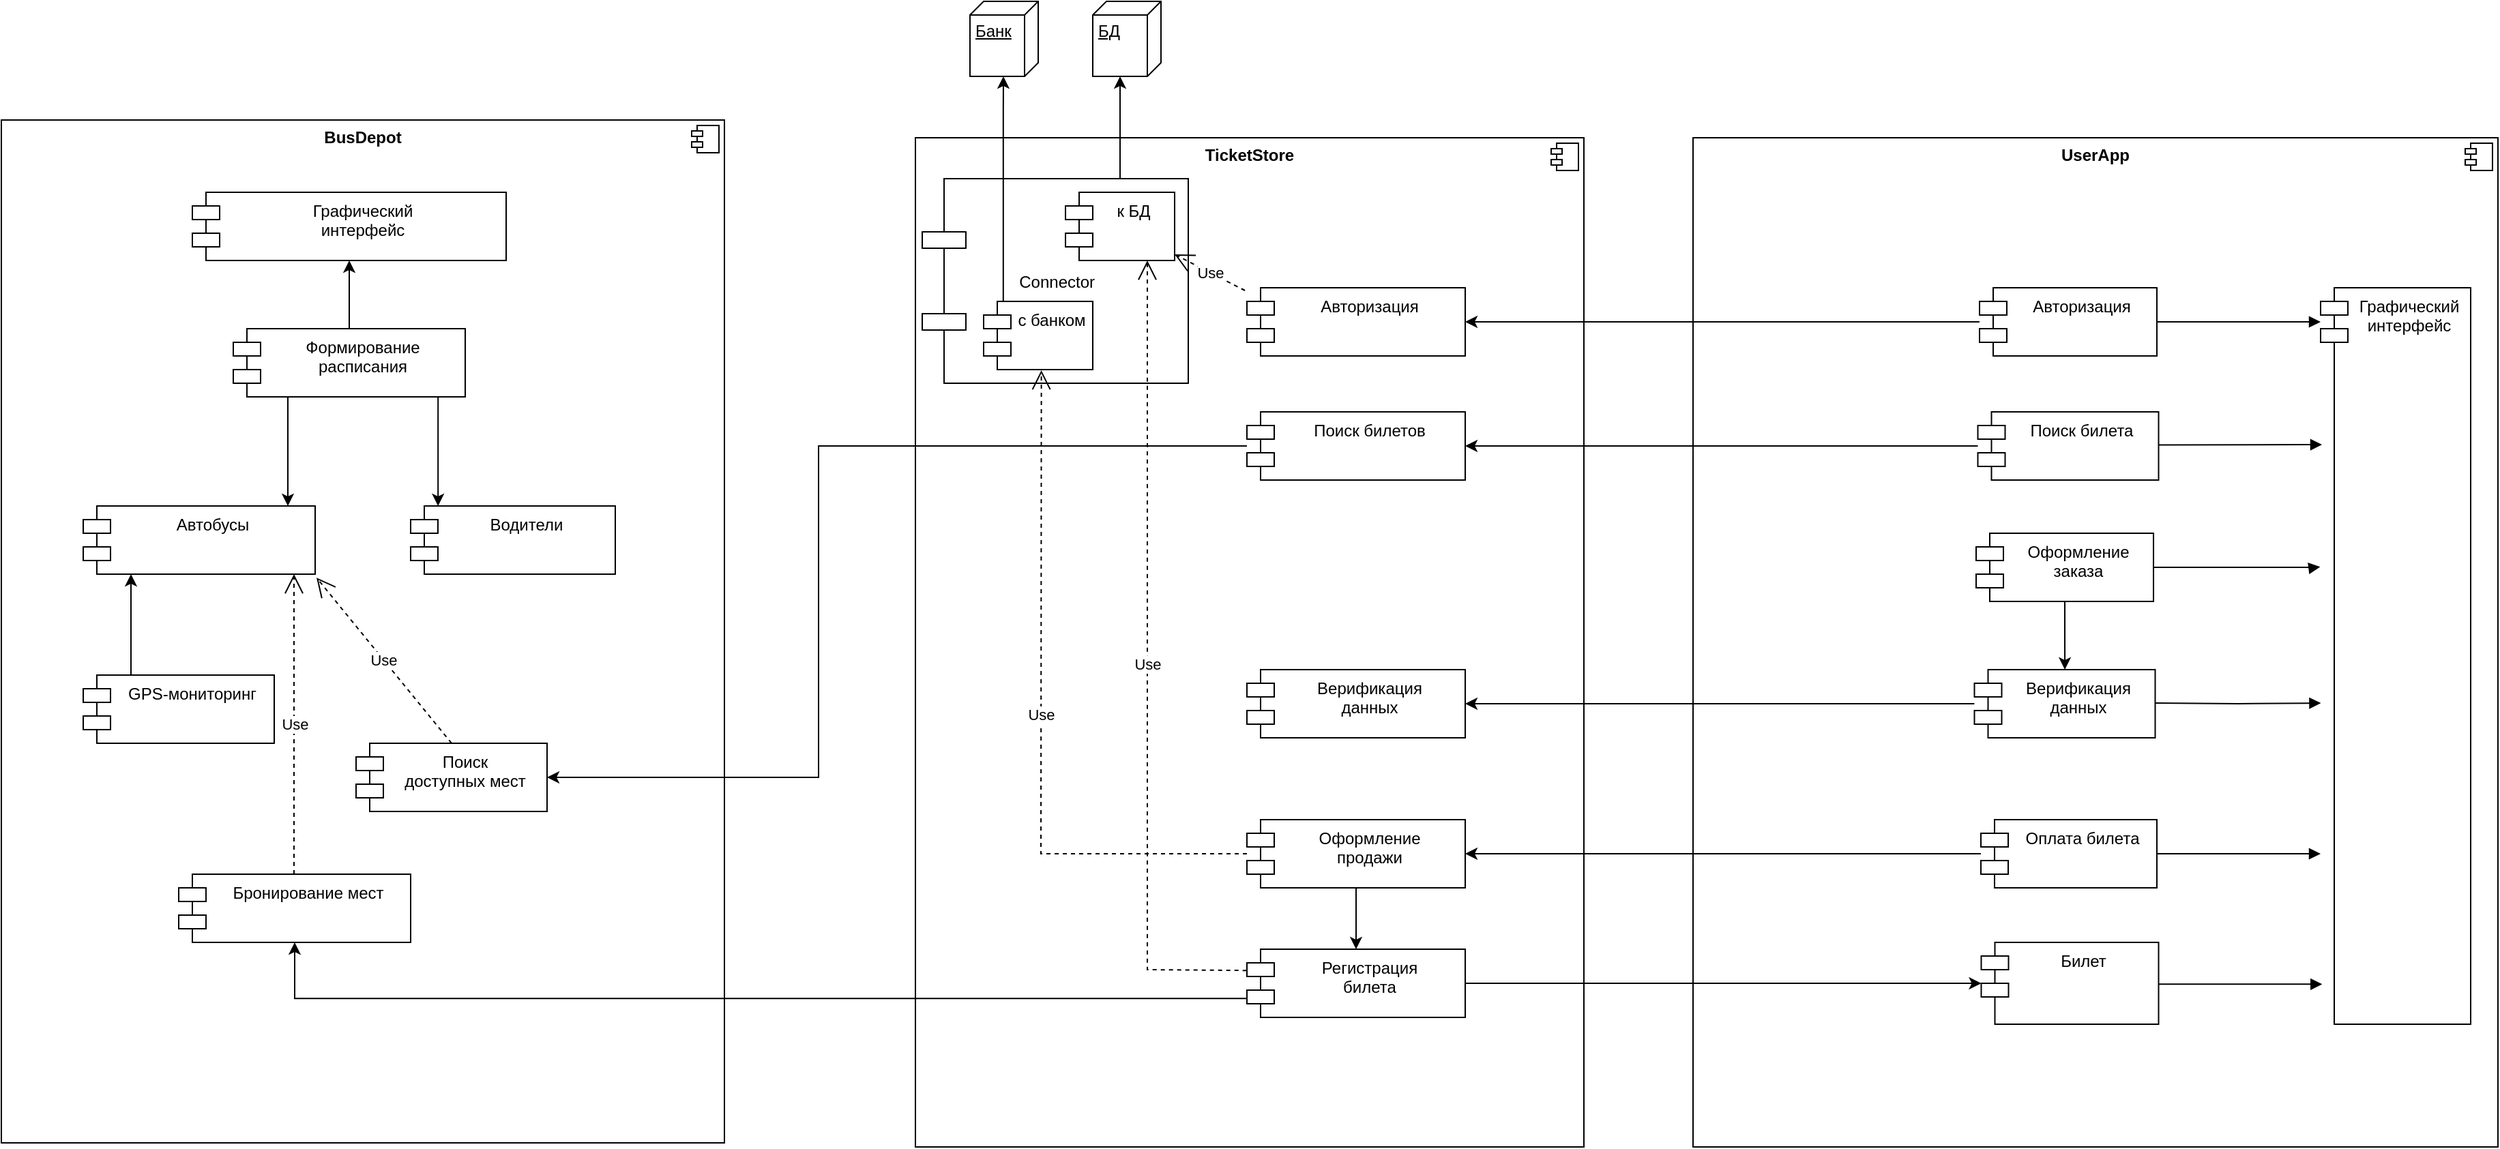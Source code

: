 <mxfile version="12.1.3" type="device" pages="1"><diagram id="ekKZTvuo0g5NLbzUpZqp" name="Страница 1"><mxGraphModel dx="3571" dy="1048" grid="1" gridSize="10" guides="1" tooltips="1" connect="1" arrows="1" fold="1" page="1" pageScale="1" pageWidth="827" pageHeight="1169" math="0" shadow="0"><root><mxCell id="0"/><mxCell id="1" parent="0"/><mxCell id="01BhxDsGnOedd6ZD7mwU-77" value="&lt;p style=&quot;margin:0px;margin-top:6px;text-align:center;&quot;&gt;&lt;b&gt;BusDepot&lt;/b&gt;&lt;/p&gt;" style="align=left;overflow=fill;html=1;dropTarget=0;" parent="1" vertex="1"><mxGeometry x="-1070" y="127" width="530" height="750" as="geometry"/></mxCell><mxCell id="01BhxDsGnOedd6ZD7mwU-78" value="" style="shape=component;jettyWidth=8;jettyHeight=4;" parent="01BhxDsGnOedd6ZD7mwU-77" vertex="1"><mxGeometry x="1" width="20" height="20" relative="1" as="geometry"><mxPoint x="-24" y="4" as="offset"/></mxGeometry></mxCell><mxCell id="01BhxDsGnOedd6ZD7mwU-10" value="&lt;p style=&quot;margin:0px;margin-top:6px;text-align:center;&quot;&gt;&lt;b&gt;TicketStore&lt;/b&gt;&lt;/p&gt;" style="align=left;overflow=fill;html=1;dropTarget=0;" parent="1" vertex="1"><mxGeometry x="-400" y="140" width="490" height="740" as="geometry"/></mxCell><mxCell id="01BhxDsGnOedd6ZD7mwU-11" value="" style="shape=component;jettyWidth=8;jettyHeight=4;" parent="01BhxDsGnOedd6ZD7mwU-10" vertex="1"><mxGeometry x="1" width="20" height="20" relative="1" as="geometry"><mxPoint x="-24" y="4" as="offset"/></mxGeometry></mxCell><mxCell id="01BhxDsGnOedd6ZD7mwU-200" style="edgeStyle=orthogonalEdgeStyle;rounded=0;orthogonalLoop=1;jettySize=auto;html=1;exitX=-0.003;exitY=0.722;exitDx=0;exitDy=0;exitPerimeter=0;entryX=0.5;entryY=1;entryDx=0;entryDy=0;" parent="1" source="01BhxDsGnOedd6ZD7mwU-102" target="01BhxDsGnOedd6ZD7mwU-177" edge="1"><mxGeometry relative="1" as="geometry"><mxPoint x="-148" y="750.588" as="sourcePoint"/><mxPoint x="-840.941" y="730" as="targetPoint"/><Array as="points"><mxPoint x="-855" y="771"/></Array></mxGeometry></mxCell><mxCell id="01BhxDsGnOedd6ZD7mwU-1" value="&lt;p style=&quot;margin:0px;margin-top:6px;text-align:center;&quot;&gt;&lt;b&gt;UserApp&lt;/b&gt;&lt;/p&gt;" style="align=left;overflow=fill;html=1;dropTarget=0;" parent="1" vertex="1"><mxGeometry x="170" y="140" width="590" height="740" as="geometry"/></mxCell><mxCell id="01BhxDsGnOedd6ZD7mwU-2" value="" style="shape=component;jettyWidth=8;jettyHeight=4;" parent="01BhxDsGnOedd6ZD7mwU-1" vertex="1"><mxGeometry x="1" width="20" height="20" relative="1" as="geometry"><mxPoint x="-24" y="4" as="offset"/></mxGeometry></mxCell><mxCell id="01BhxDsGnOedd6ZD7mwU-3" value="Графический &#10;интерфейс" style="shape=module;align=left;spacingLeft=20;align=center;verticalAlign=top;" parent="1" vertex="1"><mxGeometry x="630" y="250" width="110" height="540" as="geometry"/></mxCell><mxCell id="01BhxDsGnOedd6ZD7mwU-187" style="edgeStyle=orthogonalEdgeStyle;rounded=0;orthogonalLoop=1;jettySize=auto;html=1;" parent="1" source="01BhxDsGnOedd6ZD7mwU-4" target="01BhxDsGnOedd6ZD7mwU-19" edge="1"><mxGeometry relative="1" as="geometry"/></mxCell><mxCell id="01BhxDsGnOedd6ZD7mwU-4" value="Авторизация" style="shape=module;align=left;spacingLeft=20;align=center;verticalAlign=top;" parent="1" vertex="1"><mxGeometry x="380" y="250" width="130" height="50" as="geometry"/></mxCell><mxCell id="01BhxDsGnOedd6ZD7mwU-188" style="edgeStyle=orthogonalEdgeStyle;rounded=0;orthogonalLoop=1;jettySize=auto;html=1;" parent="1" source="01BhxDsGnOedd6ZD7mwU-5" target="01BhxDsGnOedd6ZD7mwU-12" edge="1"><mxGeometry relative="1" as="geometry"/></mxCell><mxCell id="01BhxDsGnOedd6ZD7mwU-5" value="Поиск билета" style="shape=module;align=left;spacingLeft=20;align=center;verticalAlign=top;" parent="1" vertex="1"><mxGeometry x="378.75" y="341" width="132.5" height="50" as="geometry"/></mxCell><mxCell id="01BhxDsGnOedd6ZD7mwU-191" style="edgeStyle=orthogonalEdgeStyle;rounded=0;orthogonalLoop=1;jettySize=auto;html=1;entryX=1;entryY=0.5;entryDx=0;entryDy=0;" parent="1" source="01BhxDsGnOedd6ZD7mwU-6" target="01BhxDsGnOedd6ZD7mwU-16" edge="1"><mxGeometry relative="1" as="geometry"/></mxCell><mxCell id="01BhxDsGnOedd6ZD7mwU-6" value="Оплата билета" style="shape=module;align=left;spacingLeft=20;align=center;verticalAlign=top;" parent="1" vertex="1"><mxGeometry x="381" y="640" width="129" height="50" as="geometry"/></mxCell><mxCell id="01BhxDsGnOedd6ZD7mwU-192" style="edgeStyle=orthogonalEdgeStyle;rounded=0;orthogonalLoop=1;jettySize=auto;html=1;" parent="1" source="01BhxDsGnOedd6ZD7mwU-7" target="01BhxDsGnOedd6ZD7mwU-8" edge="1"><mxGeometry relative="1" as="geometry"/></mxCell><mxCell id="01BhxDsGnOedd6ZD7mwU-7" value="Оформление&#10;заказа" style="shape=module;align=left;spacingLeft=20;align=center;verticalAlign=top;" parent="1" vertex="1"><mxGeometry x="377.5" y="430" width="130" height="50" as="geometry"/></mxCell><mxCell id="01BhxDsGnOedd6ZD7mwU-190" style="edgeStyle=orthogonalEdgeStyle;rounded=0;orthogonalLoop=1;jettySize=auto;html=1;" parent="1" source="01BhxDsGnOedd6ZD7mwU-8" target="01BhxDsGnOedd6ZD7mwU-13" edge="1"><mxGeometry relative="1" as="geometry"/></mxCell><mxCell id="01BhxDsGnOedd6ZD7mwU-8" value="Верификация&#10;данных" style="shape=module;align=left;spacingLeft=20;align=center;verticalAlign=top;" parent="1" vertex="1"><mxGeometry x="376.25" y="530" width="132.5" height="50" as="geometry"/></mxCell><mxCell id="01BhxDsGnOedd6ZD7mwU-9" value="Билет" style="shape=module;align=left;spacingLeft=20;align=center;verticalAlign=top;" parent="1" vertex="1"><mxGeometry x="381.25" y="730" width="130" height="60" as="geometry"/></mxCell><mxCell id="01BhxDsGnOedd6ZD7mwU-202" style="edgeStyle=orthogonalEdgeStyle;rounded=0;orthogonalLoop=1;jettySize=auto;html=1;exitX=0;exitY=0.5;exitDx=0;exitDy=0;entryX=1;entryY=0.5;entryDx=0;entryDy=0;" parent="1" source="01BhxDsGnOedd6ZD7mwU-12" target="01BhxDsGnOedd6ZD7mwU-196" edge="1"><mxGeometry relative="1" as="geometry"><Array as="points"><mxPoint x="-471" y="366"/><mxPoint x="-471" y="609"/></Array></mxGeometry></mxCell><mxCell id="01BhxDsGnOedd6ZD7mwU-12" value="Поиск билетов" style="shape=module;align=left;spacingLeft=20;align=center;verticalAlign=top;" parent="1" vertex="1"><mxGeometry x="-157" y="341" width="160" height="50" as="geometry"/></mxCell><mxCell id="01BhxDsGnOedd6ZD7mwU-13" value="Верификация&#10;данных" style="shape=module;align=left;spacingLeft=20;align=center;verticalAlign=top;" parent="1" vertex="1"><mxGeometry x="-157" y="530" width="160" height="50" as="geometry"/></mxCell><mxCell id="01BhxDsGnOedd6ZD7mwU-101" style="edgeStyle=orthogonalEdgeStyle;rounded=0;orthogonalLoop=1;jettySize=auto;html=1;entryX=0;entryY=0;entryDx=55;entryDy=30;entryPerimeter=0;exitX=0.5;exitY=0;exitDx=0;exitDy=0;" parent="1" source="01BhxDsGnOedd6ZD7mwU-14" target="01BhxDsGnOedd6ZD7mwU-23" edge="1"><mxGeometry relative="1" as="geometry"><Array as="points"><mxPoint x="-250" y="110"/><mxPoint x="-250" y="110"/></Array><mxPoint x="-305" y="190" as="sourcePoint"/></mxGeometry></mxCell><mxCell id="01BhxDsGnOedd6ZD7mwU-201" style="edgeStyle=orthogonalEdgeStyle;rounded=0;orthogonalLoop=1;jettySize=auto;html=1;exitX=0.5;exitY=1;exitDx=0;exitDy=0;" parent="1" source="01BhxDsGnOedd6ZD7mwU-16" target="01BhxDsGnOedd6ZD7mwU-102" edge="1"><mxGeometry relative="1" as="geometry"/></mxCell><mxCell id="01BhxDsGnOedd6ZD7mwU-16" value="Оформление&#10;продажи" style="shape=module;align=left;spacingLeft=20;align=center;verticalAlign=top;" parent="1" vertex="1"><mxGeometry x="-157" y="640" width="160" height="50" as="geometry"/></mxCell><mxCell id="01BhxDsGnOedd6ZD7mwU-19" value="Авторизация" style="shape=module;align=left;spacingLeft=20;align=center;verticalAlign=top;" parent="1" vertex="1"><mxGeometry x="-157" y="250" width="160" height="50" as="geometry"/></mxCell><mxCell id="01BhxDsGnOedd6ZD7mwU-23" value="БД" style="verticalAlign=top;align=left;spacingTop=8;spacingLeft=2;spacingRight=12;shape=cube;size=10;direction=south;fontStyle=4;html=1;" parent="1" vertex="1"><mxGeometry x="-270" y="40" width="50" height="55" as="geometry"/></mxCell><mxCell id="01BhxDsGnOedd6ZD7mwU-25" value="" style="endArrow=block;endFill=1;html=1;edgeStyle=orthogonalEdgeStyle;align=left;verticalAlign=top;rounded=0;exitX=1;exitY=0.5;exitDx=0;exitDy=0;" parent="1" source="01BhxDsGnOedd6ZD7mwU-4" edge="1"><mxGeometry x="-1" relative="1" as="geometry"><mxPoint x="260" y="420" as="sourcePoint"/><mxPoint x="630" y="275" as="targetPoint"/><Array as="points"><mxPoint x="630" y="275"/></Array></mxGeometry></mxCell><mxCell id="01BhxDsGnOedd6ZD7mwU-26" value="" style="edgeLabel;resizable=0;html=1;align=left;verticalAlign=bottom;" parent="01BhxDsGnOedd6ZD7mwU-25" connectable="0" vertex="1"><mxGeometry x="-1" relative="1" as="geometry"/></mxCell><mxCell id="01BhxDsGnOedd6ZD7mwU-49" value="Банк" style="verticalAlign=top;align=left;spacingTop=8;spacingLeft=2;spacingRight=12;shape=cube;size=10;direction=south;fontStyle=4;html=1;" parent="1" vertex="1"><mxGeometry x="-360" y="40" width="50" height="55" as="geometry"/></mxCell><mxCell id="01BhxDsGnOedd6ZD7mwU-108" style="edgeStyle=orthogonalEdgeStyle;rounded=0;orthogonalLoop=1;jettySize=auto;html=1;" parent="1" source="01BhxDsGnOedd6ZD7mwU-102" edge="1" target="01BhxDsGnOedd6ZD7mwU-9"><mxGeometry relative="1" as="geometry"><mxPoint x="370" y="756" as="targetPoint"/><Array as="points"/></mxGeometry></mxCell><mxCell id="01BhxDsGnOedd6ZD7mwU-102" value="Регистрация&#10;билета" style="shape=module;align=left;spacingLeft=20;align=center;verticalAlign=top;" parent="1" vertex="1"><mxGeometry x="-157" y="735" width="160" height="50" as="geometry"/></mxCell><mxCell id="01BhxDsGnOedd6ZD7mwU-193" style="edgeStyle=orthogonalEdgeStyle;rounded=0;orthogonalLoop=1;jettySize=auto;html=1;" parent="1" source="01BhxDsGnOedd6ZD7mwU-103" target="01BhxDsGnOedd6ZD7mwU-104" edge="1"><mxGeometry relative="1" as="geometry"><Array as="points"><mxPoint x="-860" y="390"/><mxPoint x="-860" y="390"/></Array></mxGeometry></mxCell><mxCell id="01BhxDsGnOedd6ZD7mwU-194" style="edgeStyle=orthogonalEdgeStyle;rounded=0;orthogonalLoop=1;jettySize=auto;html=1;exitX=0.883;exitY=0.999;exitDx=0;exitDy=0;exitPerimeter=0;" parent="1" source="01BhxDsGnOedd6ZD7mwU-103" target="01BhxDsGnOedd6ZD7mwU-155" edge="1"><mxGeometry relative="1" as="geometry"><Array as="points"><mxPoint x="-750" y="390"/><mxPoint x="-750" y="390"/></Array></mxGeometry></mxCell><mxCell id="01BhxDsGnOedd6ZD7mwU-205" style="edgeStyle=orthogonalEdgeStyle;rounded=0;orthogonalLoop=1;jettySize=auto;html=1;exitX=0.5;exitY=0;exitDx=0;exitDy=0;entryX=0.5;entryY=1;entryDx=0;entryDy=0;" parent="1" source="01BhxDsGnOedd6ZD7mwU-103" target="01BhxDsGnOedd6ZD7mwU-204" edge="1"><mxGeometry relative="1" as="geometry"/></mxCell><mxCell id="01BhxDsGnOedd6ZD7mwU-103" value="Формирование&#10;расписания" style="shape=module;align=left;spacingLeft=20;align=center;verticalAlign=top;" parent="1" vertex="1"><mxGeometry x="-900" y="280" width="170" height="50" as="geometry"/></mxCell><mxCell id="01BhxDsGnOedd6ZD7mwU-104" value="Автобусы" style="shape=module;align=left;spacingLeft=20;align=center;verticalAlign=top;" parent="1" vertex="1"><mxGeometry x="-1010" y="410" width="170" height="50" as="geometry"/></mxCell><mxCell id="01BhxDsGnOedd6ZD7mwU-155" value="Водители" style="shape=module;align=left;spacingLeft=20;align=center;verticalAlign=top;" parent="1" vertex="1"><mxGeometry x="-770" y="410" width="150" height="50" as="geometry"/></mxCell><mxCell id="01BhxDsGnOedd6ZD7mwU-177" value="Бронирование мест" style="shape=module;align=left;spacingLeft=20;align=center;verticalAlign=top;" parent="1" vertex="1"><mxGeometry x="-940" y="680" width="170" height="50" as="geometry"/></mxCell><mxCell id="01BhxDsGnOedd6ZD7mwU-195" style="edgeStyle=orthogonalEdgeStyle;rounded=0;orthogonalLoop=1;jettySize=auto;html=1;exitX=0.25;exitY=0;exitDx=0;exitDy=0;" parent="1" source="01BhxDsGnOedd6ZD7mwU-186" target="01BhxDsGnOedd6ZD7mwU-104" edge="1"><mxGeometry relative="1" as="geometry"><Array as="points"><mxPoint x="-975" y="480"/><mxPoint x="-975" y="480"/></Array></mxGeometry></mxCell><mxCell id="01BhxDsGnOedd6ZD7mwU-186" value="GPS-мониторинг" style="shape=module;align=left;spacingLeft=20;align=center;verticalAlign=top;" parent="1" vertex="1"><mxGeometry x="-1010" y="534" width="140" height="50" as="geometry"/></mxCell><mxCell id="01BhxDsGnOedd6ZD7mwU-196" value="Поиск&#10;доступных мест" style="shape=module;align=left;spacingLeft=20;align=center;verticalAlign=top;" parent="1" vertex="1"><mxGeometry x="-810" y="584" width="140" height="50" as="geometry"/></mxCell><mxCell id="01BhxDsGnOedd6ZD7mwU-197" value="Use" style="endArrow=open;endSize=12;dashed=1;html=1;rounded=0;exitX=0.5;exitY=0;exitDx=0;exitDy=0;entryX=1.006;entryY=1.052;entryDx=0;entryDy=0;entryPerimeter=0;" parent="1" source="01BhxDsGnOedd6ZD7mwU-196" target="01BhxDsGnOedd6ZD7mwU-104" edge="1"><mxGeometry width="160" relative="1" as="geometry"><mxPoint x="-620" y="460" as="sourcePoint"/><mxPoint x="-460" y="460" as="targetPoint"/></mxGeometry></mxCell><mxCell id="01BhxDsGnOedd6ZD7mwU-198" value="Use" style="endArrow=open;endSize=12;dashed=1;html=1;rounded=0;exitX=0.25;exitY=0;exitDx=0;exitDy=0;entryX=0.75;entryY=1;entryDx=0;entryDy=0;" parent="1" edge="1"><mxGeometry width="160" relative="1" as="geometry"><mxPoint x="-855.5" y="680" as="sourcePoint"/><mxPoint x="-855.5" y="460" as="targetPoint"/></mxGeometry></mxCell><mxCell id="01BhxDsGnOedd6ZD7mwU-204" value="Графический &#10;интерфейс" style="shape=module;align=left;spacingLeft=20;align=center;verticalAlign=top;" parent="1" vertex="1"><mxGeometry x="-930" y="180" width="230" height="50" as="geometry"/></mxCell><mxCell id="HljSFJ6RxH_rl175WvOG-1" value="" style="endArrow=block;endFill=1;html=1;edgeStyle=orthogonalEdgeStyle;align=left;verticalAlign=top;rounded=0;exitX=1;exitY=0.5;exitDx=0;exitDy=0;" edge="1" parent="1"><mxGeometry x="-1" relative="1" as="geometry"><mxPoint x="511.405" y="365.31" as="sourcePoint"/><mxPoint x="631" y="365" as="targetPoint"/><Array as="points"><mxPoint x="631.5" y="365.5"/></Array></mxGeometry></mxCell><mxCell id="HljSFJ6RxH_rl175WvOG-2" value="" style="edgeLabel;resizable=0;html=1;align=left;verticalAlign=bottom;" connectable="0" vertex="1" parent="HljSFJ6RxH_rl175WvOG-1"><mxGeometry x="-1" relative="1" as="geometry"/></mxCell><mxCell id="HljSFJ6RxH_rl175WvOG-3" value="" style="endArrow=block;endFill=1;html=1;edgeStyle=orthogonalEdgeStyle;align=left;verticalAlign=top;rounded=0;exitX=1;exitY=0.5;exitDx=0;exitDy=0;entryX=-0.003;entryY=0.379;entryDx=0;entryDy=0;entryPerimeter=0;" edge="1" parent="1" target="01BhxDsGnOedd6ZD7mwU-3"><mxGeometry x="-1" relative="1" as="geometry"><mxPoint x="507.5" y="455" as="sourcePoint"/><mxPoint x="628" y="455" as="targetPoint"/><Array as="points"><mxPoint x="627" y="455"/></Array></mxGeometry></mxCell><mxCell id="HljSFJ6RxH_rl175WvOG-4" value="" style="edgeLabel;resizable=0;html=1;align=left;verticalAlign=bottom;" connectable="0" vertex="1" parent="HljSFJ6RxH_rl175WvOG-3"><mxGeometry x="-1" relative="1" as="geometry"/></mxCell><mxCell id="HljSFJ6RxH_rl175WvOG-5" value="" style="endArrow=block;endFill=1;html=1;edgeStyle=orthogonalEdgeStyle;align=left;verticalAlign=top;rounded=0;exitX=1;exitY=0.5;exitDx=0;exitDy=0;entryX=0.002;entryY=0.564;entryDx=0;entryDy=0;entryPerimeter=0;" edge="1" parent="1" target="01BhxDsGnOedd6ZD7mwU-3"><mxGeometry x="-1" relative="1" as="geometry"><mxPoint x="508.5" y="554.5" as="sourcePoint"/><mxPoint x="628.5" y="554.5" as="targetPoint"/><Array as="points"/></mxGeometry></mxCell><mxCell id="HljSFJ6RxH_rl175WvOG-6" value="" style="edgeLabel;resizable=0;html=1;align=left;verticalAlign=bottom;" connectable="0" vertex="1" parent="HljSFJ6RxH_rl175WvOG-5"><mxGeometry x="-1" relative="1" as="geometry"/></mxCell><mxCell id="HljSFJ6RxH_rl175WvOG-7" value="" style="endArrow=block;endFill=1;html=1;edgeStyle=orthogonalEdgeStyle;align=left;verticalAlign=top;rounded=0;exitX=1;exitY=0.5;exitDx=0;exitDy=0;" edge="1" parent="1"><mxGeometry x="-1" relative="1" as="geometry"><mxPoint x="510" y="665" as="sourcePoint"/><mxPoint x="630" y="665" as="targetPoint"/><Array as="points"><mxPoint x="601.5" y="664.5"/><mxPoint x="601.5" y="664.5"/></Array></mxGeometry></mxCell><mxCell id="HljSFJ6RxH_rl175WvOG-8" value="" style="edgeLabel;resizable=0;html=1;align=left;verticalAlign=bottom;" connectable="0" vertex="1" parent="HljSFJ6RxH_rl175WvOG-7"><mxGeometry x="-1" relative="1" as="geometry"/></mxCell><mxCell id="HljSFJ6RxH_rl175WvOG-9" value="" style="endArrow=block;endFill=1;html=1;edgeStyle=orthogonalEdgeStyle;align=left;verticalAlign=top;rounded=0;exitX=1;exitY=0.5;exitDx=0;exitDy=0;" edge="1" parent="1"><mxGeometry x="-1" relative="1" as="geometry"><mxPoint x="511.143" y="760.643" as="sourcePoint"/><mxPoint x="631.143" y="760.643" as="targetPoint"/><Array as="points"><mxPoint x="602.5" y="760"/><mxPoint x="602.5" y="760"/></Array></mxGeometry></mxCell><mxCell id="HljSFJ6RxH_rl175WvOG-10" value="" style="edgeLabel;resizable=0;html=1;align=left;verticalAlign=bottom;" connectable="0" vertex="1" parent="HljSFJ6RxH_rl175WvOG-9"><mxGeometry x="-1" relative="1" as="geometry"/></mxCell><mxCell id="HljSFJ6RxH_rl175WvOG-11" value="Connector          " style="shape=component;align=center;spacingLeft=36;" vertex="1" parent="1"><mxGeometry x="-395" y="170" width="195" height="150" as="geometry"/></mxCell><mxCell id="01BhxDsGnOedd6ZD7mwU-14" value="к БД" style="shape=module;align=center;spacingLeft=20;align=center;verticalAlign=top;" parent="1" vertex="1"><mxGeometry x="-290" y="180" width="80" height="50" as="geometry"/></mxCell><mxCell id="01BhxDsGnOedd6ZD7mwU-22" value="Use" style="endArrow=open;endSize=12;dashed=1;html=1;rounded=0;exitX=-0.009;exitY=0.04;exitDx=0;exitDy=0;exitPerimeter=0;" parent="1" source="01BhxDsGnOedd6ZD7mwU-19" target="01BhxDsGnOedd6ZD7mwU-14" edge="1"><mxGeometry width="160" relative="1" as="geometry"><mxPoint x="40" y="420" as="sourcePoint"/><mxPoint x="200" y="420" as="targetPoint"/></mxGeometry></mxCell><mxCell id="HljSFJ6RxH_rl175WvOG-12" value="с банком" style="shape=module;align=left;spacingLeft=20;align=center;verticalAlign=top;" vertex="1" parent="1"><mxGeometry x="-350" y="260" width="80" height="50" as="geometry"/></mxCell><mxCell id="01BhxDsGnOedd6ZD7mwU-109" value="Use" style="endArrow=open;endSize=12;dashed=1;html=1;rounded=0;exitX=-0.001;exitY=0.312;exitDx=0;exitDy=0;exitPerimeter=0;entryX=0.75;entryY=1;entryDx=0;entryDy=0;" parent="1" source="01BhxDsGnOedd6ZD7mwU-102" target="01BhxDsGnOedd6ZD7mwU-14" edge="1"><mxGeometry width="160" relative="1" as="geometry"><mxPoint x="-160" y="765" as="sourcePoint"/><mxPoint x="-228" y="231" as="targetPoint"/><Array as="points"><mxPoint x="-230" y="750"/></Array></mxGeometry></mxCell><mxCell id="HljSFJ6RxH_rl175WvOG-14" style="edgeStyle=orthogonalEdgeStyle;rounded=0;orthogonalLoop=1;jettySize=auto;html=1;entryX=0;entryY=0;entryDx=55;entryDy=30;entryPerimeter=0;exitX=0.18;exitY=0.009;exitDx=0;exitDy=0;exitPerimeter=0;" edge="1" parent="1" source="HljSFJ6RxH_rl175WvOG-15"><mxGeometry relative="1" as="geometry"><Array as="points"><mxPoint x="-336" y="120"/></Array><mxPoint x="-335.5" y="180" as="sourcePoint"/><mxPoint x="-335.5" y="95" as="targetPoint"/></mxGeometry></mxCell><mxCell id="HljSFJ6RxH_rl175WvOG-15" value="с банком" style="shape=module;align=left;spacingLeft=20;align=center;verticalAlign=top;" vertex="1" parent="1"><mxGeometry x="-350" y="260" width="80" height="50" as="geometry"/></mxCell><mxCell id="HljSFJ6RxH_rl175WvOG-19" value="Use" style="endArrow=open;endSize=12;dashed=1;html=1;rounded=0;entryX=0.529;entryY=1.009;entryDx=0;entryDy=0;entryPerimeter=0;exitX=0;exitY=0.5;exitDx=0;exitDy=0;" edge="1" parent="1" source="01BhxDsGnOedd6ZD7mwU-16" target="HljSFJ6RxH_rl175WvOG-15"><mxGeometry width="160" relative="1" as="geometry"><mxPoint x="-190" y="660" as="sourcePoint"/><mxPoint x="-307.76" y="312.6" as="targetPoint"/><Array as="points"><mxPoint x="-308" y="665"/></Array></mxGeometry></mxCell></root></mxGraphModel></diagram></mxfile>